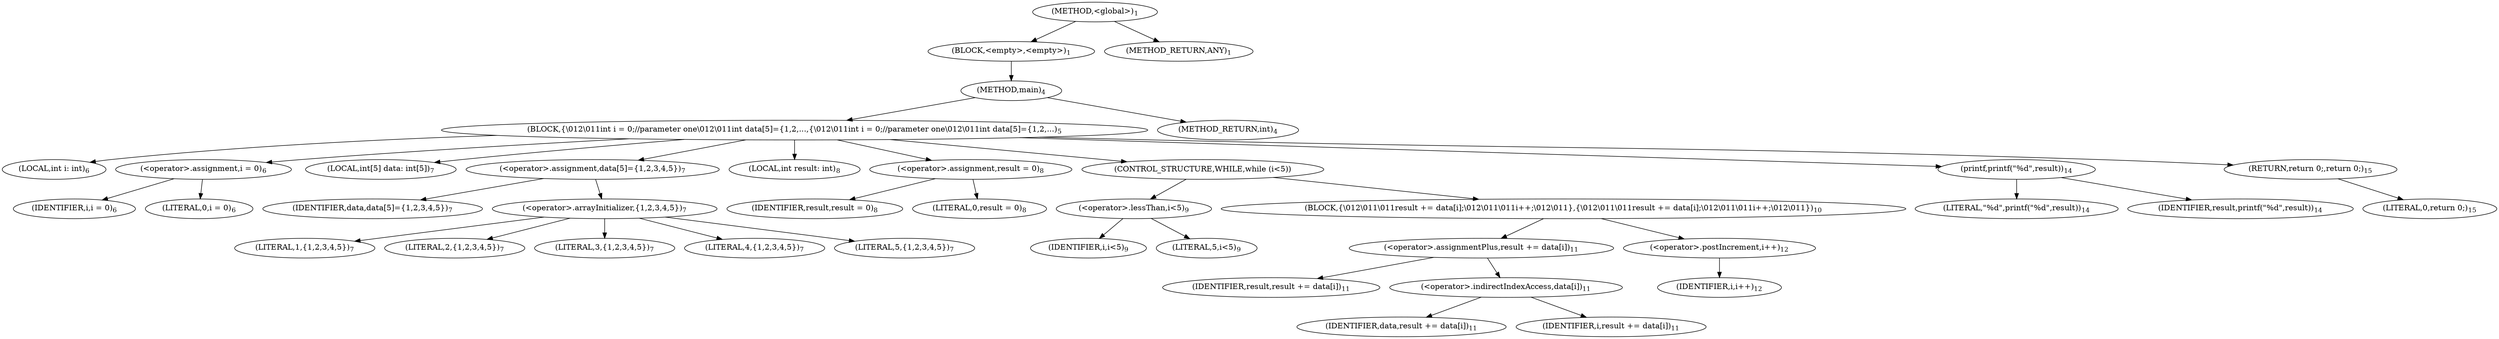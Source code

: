 digraph "&lt;global&gt;" {  
"7" [label = <(METHOD,&lt;global&gt;)<SUB>1</SUB>> ]
"8" [label = <(BLOCK,&lt;empty&gt;,&lt;empty&gt;)<SUB>1</SUB>> ]
"9" [label = <(METHOD,main)<SUB>4</SUB>> ]
"10" [label = <(BLOCK,{\012\011int i = 0;//parameter one\012\011int data[5]={1,2,...,{\012\011int i = 0;//parameter one\012\011int data[5]={1,2,...)<SUB>5</SUB>> ]
"11" [label = <(LOCAL,int i: int)<SUB>6</SUB>> ]
"12" [label = <(&lt;operator&gt;.assignment,i = 0)<SUB>6</SUB>> ]
"13" [label = <(IDENTIFIER,i,i = 0)<SUB>6</SUB>> ]
"14" [label = <(LITERAL,0,i = 0)<SUB>6</SUB>> ]
"15" [label = <(LOCAL,int[5] data: int[5])<SUB>7</SUB>> ]
"16" [label = <(&lt;operator&gt;.assignment,data[5]={1,2,3,4,5})<SUB>7</SUB>> ]
"17" [label = <(IDENTIFIER,data,data[5]={1,2,3,4,5})<SUB>7</SUB>> ]
"18" [label = <(&lt;operator&gt;.arrayInitializer,{1,2,3,4,5})<SUB>7</SUB>> ]
"19" [label = <(LITERAL,1,{1,2,3,4,5})<SUB>7</SUB>> ]
"20" [label = <(LITERAL,2,{1,2,3,4,5})<SUB>7</SUB>> ]
"21" [label = <(LITERAL,3,{1,2,3,4,5})<SUB>7</SUB>> ]
"22" [label = <(LITERAL,4,{1,2,3,4,5})<SUB>7</SUB>> ]
"23" [label = <(LITERAL,5,{1,2,3,4,5})<SUB>7</SUB>> ]
"24" [label = <(LOCAL,int result: int)<SUB>8</SUB>> ]
"25" [label = <(&lt;operator&gt;.assignment,result = 0)<SUB>8</SUB>> ]
"26" [label = <(IDENTIFIER,result,result = 0)<SUB>8</SUB>> ]
"27" [label = <(LITERAL,0,result = 0)<SUB>8</SUB>> ]
"28" [label = <(CONTROL_STRUCTURE,WHILE,while (i&lt;5))> ]
"29" [label = <(&lt;operator&gt;.lessThan,i&lt;5)<SUB>9</SUB>> ]
"30" [label = <(IDENTIFIER,i,i&lt;5)<SUB>9</SUB>> ]
"31" [label = <(LITERAL,5,i&lt;5)<SUB>9</SUB>> ]
"32" [label = <(BLOCK,{\012\011\011result += data[i];\012\011\011i++;\012\011},{\012\011\011result += data[i];\012\011\011i++;\012\011})<SUB>10</SUB>> ]
"33" [label = <(&lt;operator&gt;.assignmentPlus,result += data[i])<SUB>11</SUB>> ]
"34" [label = <(IDENTIFIER,result,result += data[i])<SUB>11</SUB>> ]
"35" [label = <(&lt;operator&gt;.indirectIndexAccess,data[i])<SUB>11</SUB>> ]
"36" [label = <(IDENTIFIER,data,result += data[i])<SUB>11</SUB>> ]
"37" [label = <(IDENTIFIER,i,result += data[i])<SUB>11</SUB>> ]
"38" [label = <(&lt;operator&gt;.postIncrement,i++)<SUB>12</SUB>> ]
"39" [label = <(IDENTIFIER,i,i++)<SUB>12</SUB>> ]
"40" [label = <(printf,printf(&quot;%d&quot;,result))<SUB>14</SUB>> ]
"41" [label = <(LITERAL,&quot;%d&quot;,printf(&quot;%d&quot;,result))<SUB>14</SUB>> ]
"42" [label = <(IDENTIFIER,result,printf(&quot;%d&quot;,result))<SUB>14</SUB>> ]
"43" [label = <(RETURN,return 0;,return 0;)<SUB>15</SUB>> ]
"44" [label = <(LITERAL,0,return 0;)<SUB>15</SUB>> ]
"45" [label = <(METHOD_RETURN,int)<SUB>4</SUB>> ]
"47" [label = <(METHOD_RETURN,ANY)<SUB>1</SUB>> ]
  "7" -> "8" 
  "7" -> "47" 
  "8" -> "9" 
  "9" -> "10" 
  "9" -> "45" 
  "10" -> "11" 
  "10" -> "12" 
  "10" -> "15" 
  "10" -> "16" 
  "10" -> "24" 
  "10" -> "25" 
  "10" -> "28" 
  "10" -> "40" 
  "10" -> "43" 
  "12" -> "13" 
  "12" -> "14" 
  "16" -> "17" 
  "16" -> "18" 
  "18" -> "19" 
  "18" -> "20" 
  "18" -> "21" 
  "18" -> "22" 
  "18" -> "23" 
  "25" -> "26" 
  "25" -> "27" 
  "28" -> "29" 
  "28" -> "32" 
  "29" -> "30" 
  "29" -> "31" 
  "32" -> "33" 
  "32" -> "38" 
  "33" -> "34" 
  "33" -> "35" 
  "35" -> "36" 
  "35" -> "37" 
  "38" -> "39" 
  "40" -> "41" 
  "40" -> "42" 
  "43" -> "44" 
}
